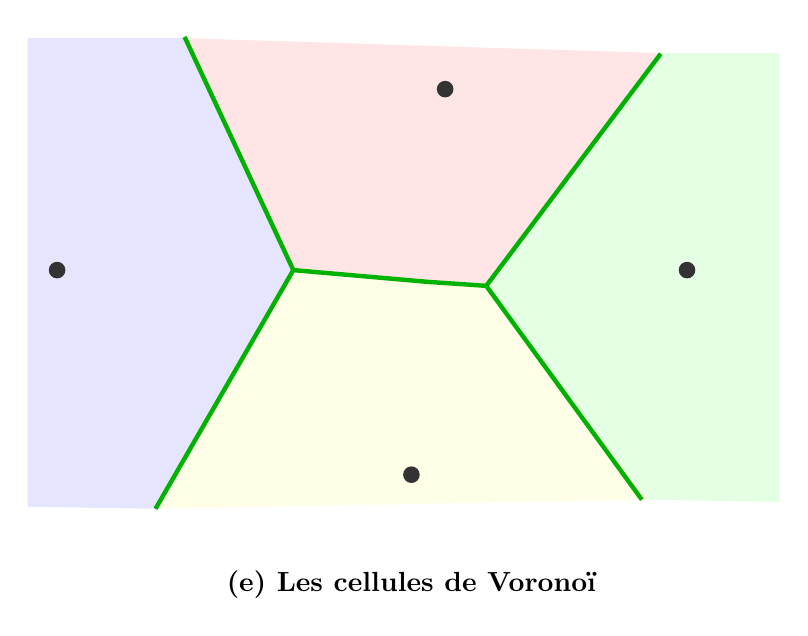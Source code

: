 ﻿\begin{tikzpicture}[scale=1]

\begin{scope}[xshift=14cm]
\coordinate (O1) at (0,0);
\coordinate (A) at (180:3);
\coordinate (B) at (-60:3);
\coordinate (C) at (50:3);
\coordinate (D) at (5,0);

% Second cercle à la main
\coordinate (O2) at (2.45,-0.2);

\fill[blue!10] (O1) -- ++(115:3.25) -- ++(-2,0) -- ++(0,-5.95) -- (-120:3.5) -- cycle ;
\fill[green!10] (O2) -- ++(53:3.7) -- ++(1.5,0) -- ++(0,-5.7) -- ($(O2) + (-53:3.4)$) -- cycle ;
\fill[red!10] (O1) -- (O2) -- ++(53:3.7) -- (115:3.25) -- cycle ;
\fill[yellow!10] (O1) -- (O2) -- ++(-53:3.4) -- (-120:3.5) -- cycle ;



\draw[green!70!black, ultra thick] (O1)  -- ($(A)!0.5!(B)$) -- ([turn]0:2) node (c){};
\draw[green!70!black, ultra thick] (O1)  -- ($(A)!0.5!(C)$) -- ([turn]0:2) node (b){};
\draw[green!70!black, ultra thick] (O1)  -- ($(B)!0.5!(C)$) -- (O2);
\draw[green!70!black, ultra thick] (O2)  -- ($(B)!0.5!(D)$) -- ([turn]0:2) node (cc){};
\draw[green!70!black, ultra thick] (O2)  -- ($(C)!0.5!(D)$) -- ([turn]0:2) node (bb){};


\foreach \P in {A,B,C,D} {
  \fill[black!80] (\P) circle (3pt);
}



\node at (1.5,-4) {\bf (e) Les cellules de Voronoï};
\end{scope}

\end{tikzpicture}